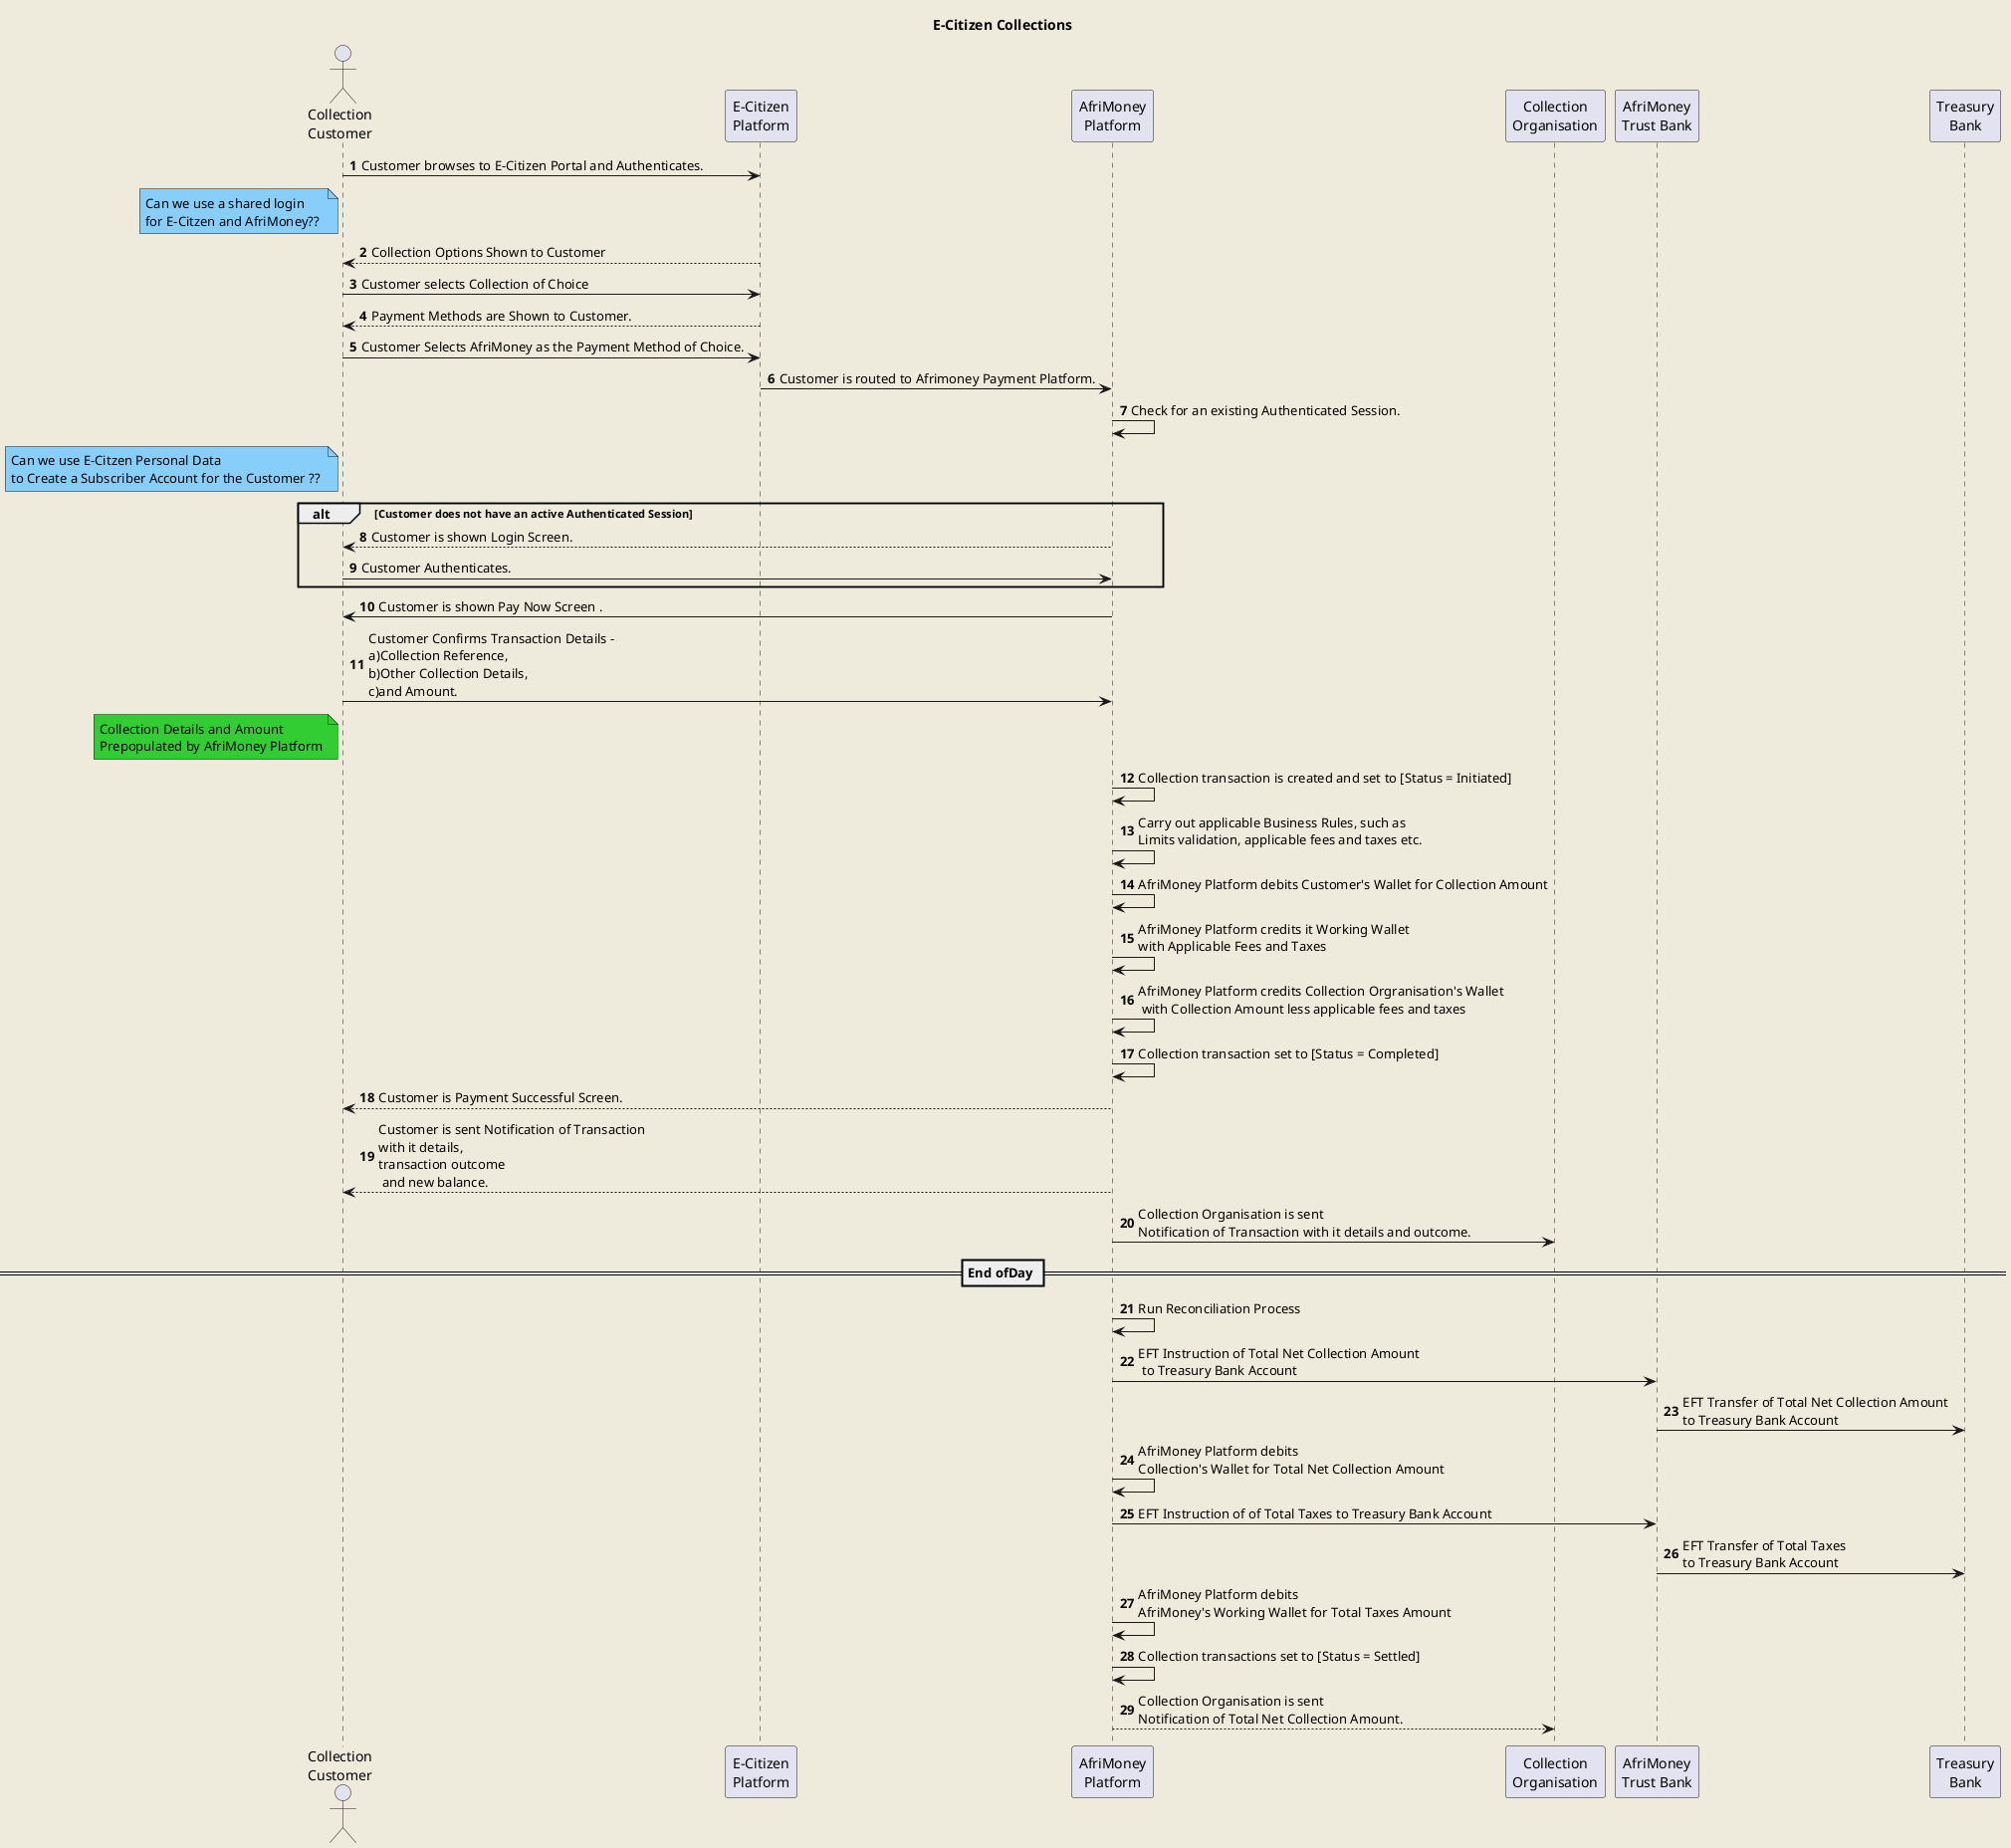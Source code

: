 @startuml E-Citizen Collections 
skinparam backgroundColor #EEEBDC
' skinparam handwritten true
title E-Citizen Collections 

autonumber



actor contact as "Collection\nCustomer"
participant ec  as "E-Citizen\nPlatform"
participant afri  as "AfriMoney\nPlatform"
participant collect  as "Collection\nOrganisation"
participant trust  as "AfriMoney\nTrust Bank"
participant tb as "Treasury\nBank"



contact -> ec: Customer browses to E-Citizen Portal and Authenticates. 
note left of contact #LightSkyBlue
Can we use a shared login 
for E-Citzen and AfriMoney?? 
end note
ec --> contact: Collection Options Shown to Customer
contact -> ec: Customer selects Collection of Choice
ec --> contact: Payment Methods are Shown to Customer. 
contact -> ec: Customer Selects AfriMoney as the Payment Method of Choice.
ec-> afri: Customer is routed to Afrimoney Payment Platform. 
afri-> afri: Check for an existing Authenticated Session. 
note left of contact #LightSkyBlue
Can we use E-Citzen Personal Data 
to Create a Subscriber Account for the Customer ?? 
end note
alt Customer does not have an active Authenticated Session
afri --> contact: Customer is shown Login Screen. 
contact -> afri: Customer Authenticates. 
end 
afri -> contact: Customer is shown Pay Now Screen .
contact -> afri: Customer Confirms Transaction Details - \na)Collection Reference,\nb)Other Collection Details, \nc)and Amount. 
note left of contact #LimeGreen
Collection Details and Amount 
Prepopulated by AfriMoney Platform
end note
afri -> afri: Collection transaction is created and set to [Status = Initiated]
afri -> afri: Carry out applicable Business Rules, such as \nLimits validation, applicable fees and taxes etc.
afri -> afri: AfriMoney Platform debits Customer's Wallet for Collection Amount
afri -> afri: AfriMoney Platform credits it Working Wallet\nwith Applicable Fees and Taxes 
afri -> afri: AfriMoney Platform credits Collection Orgranisation's Wallet\n with Collection Amount less applicable fees and taxes
afri -> afri: Collection transaction set to [Status = Completed]
afri --> contact: Customer is Payment Successful Screen.
afri --> contact: Customer is sent Notification of Transaction\nwith it details,\ntransaction outcome \n and new balance.
afri -> collect: Collection Organisation is sent \nNotification of Transaction with it details and outcome.
== End ofDay ==
afri -> afri: Run Reconciliation Process
afri -> trust : EFT Instruction of Total Net Collection Amount\n to Treasury Bank Account
trust -> tb : EFT Transfer of Total Net Collection Amount\nto Treasury Bank Account
afri -> afri: AfriMoney Platform debits \nCollection's Wallet for Total Net Collection Amount
afri -> trust : EFT Instruction of of Total Taxes to Treasury Bank Account
trust -> tb : EFT Transfer of Total Taxes \nto Treasury Bank Account
afri -> afri: AfriMoney Platform debits \nAfriMoney's Working Wallet for Total Taxes Amount
afri -> afri: Collection transactions set to [Status = Settled]
afri --> collect: Collection Organisation is sent \nNotification of Total Net Collection Amount.

@enduml
